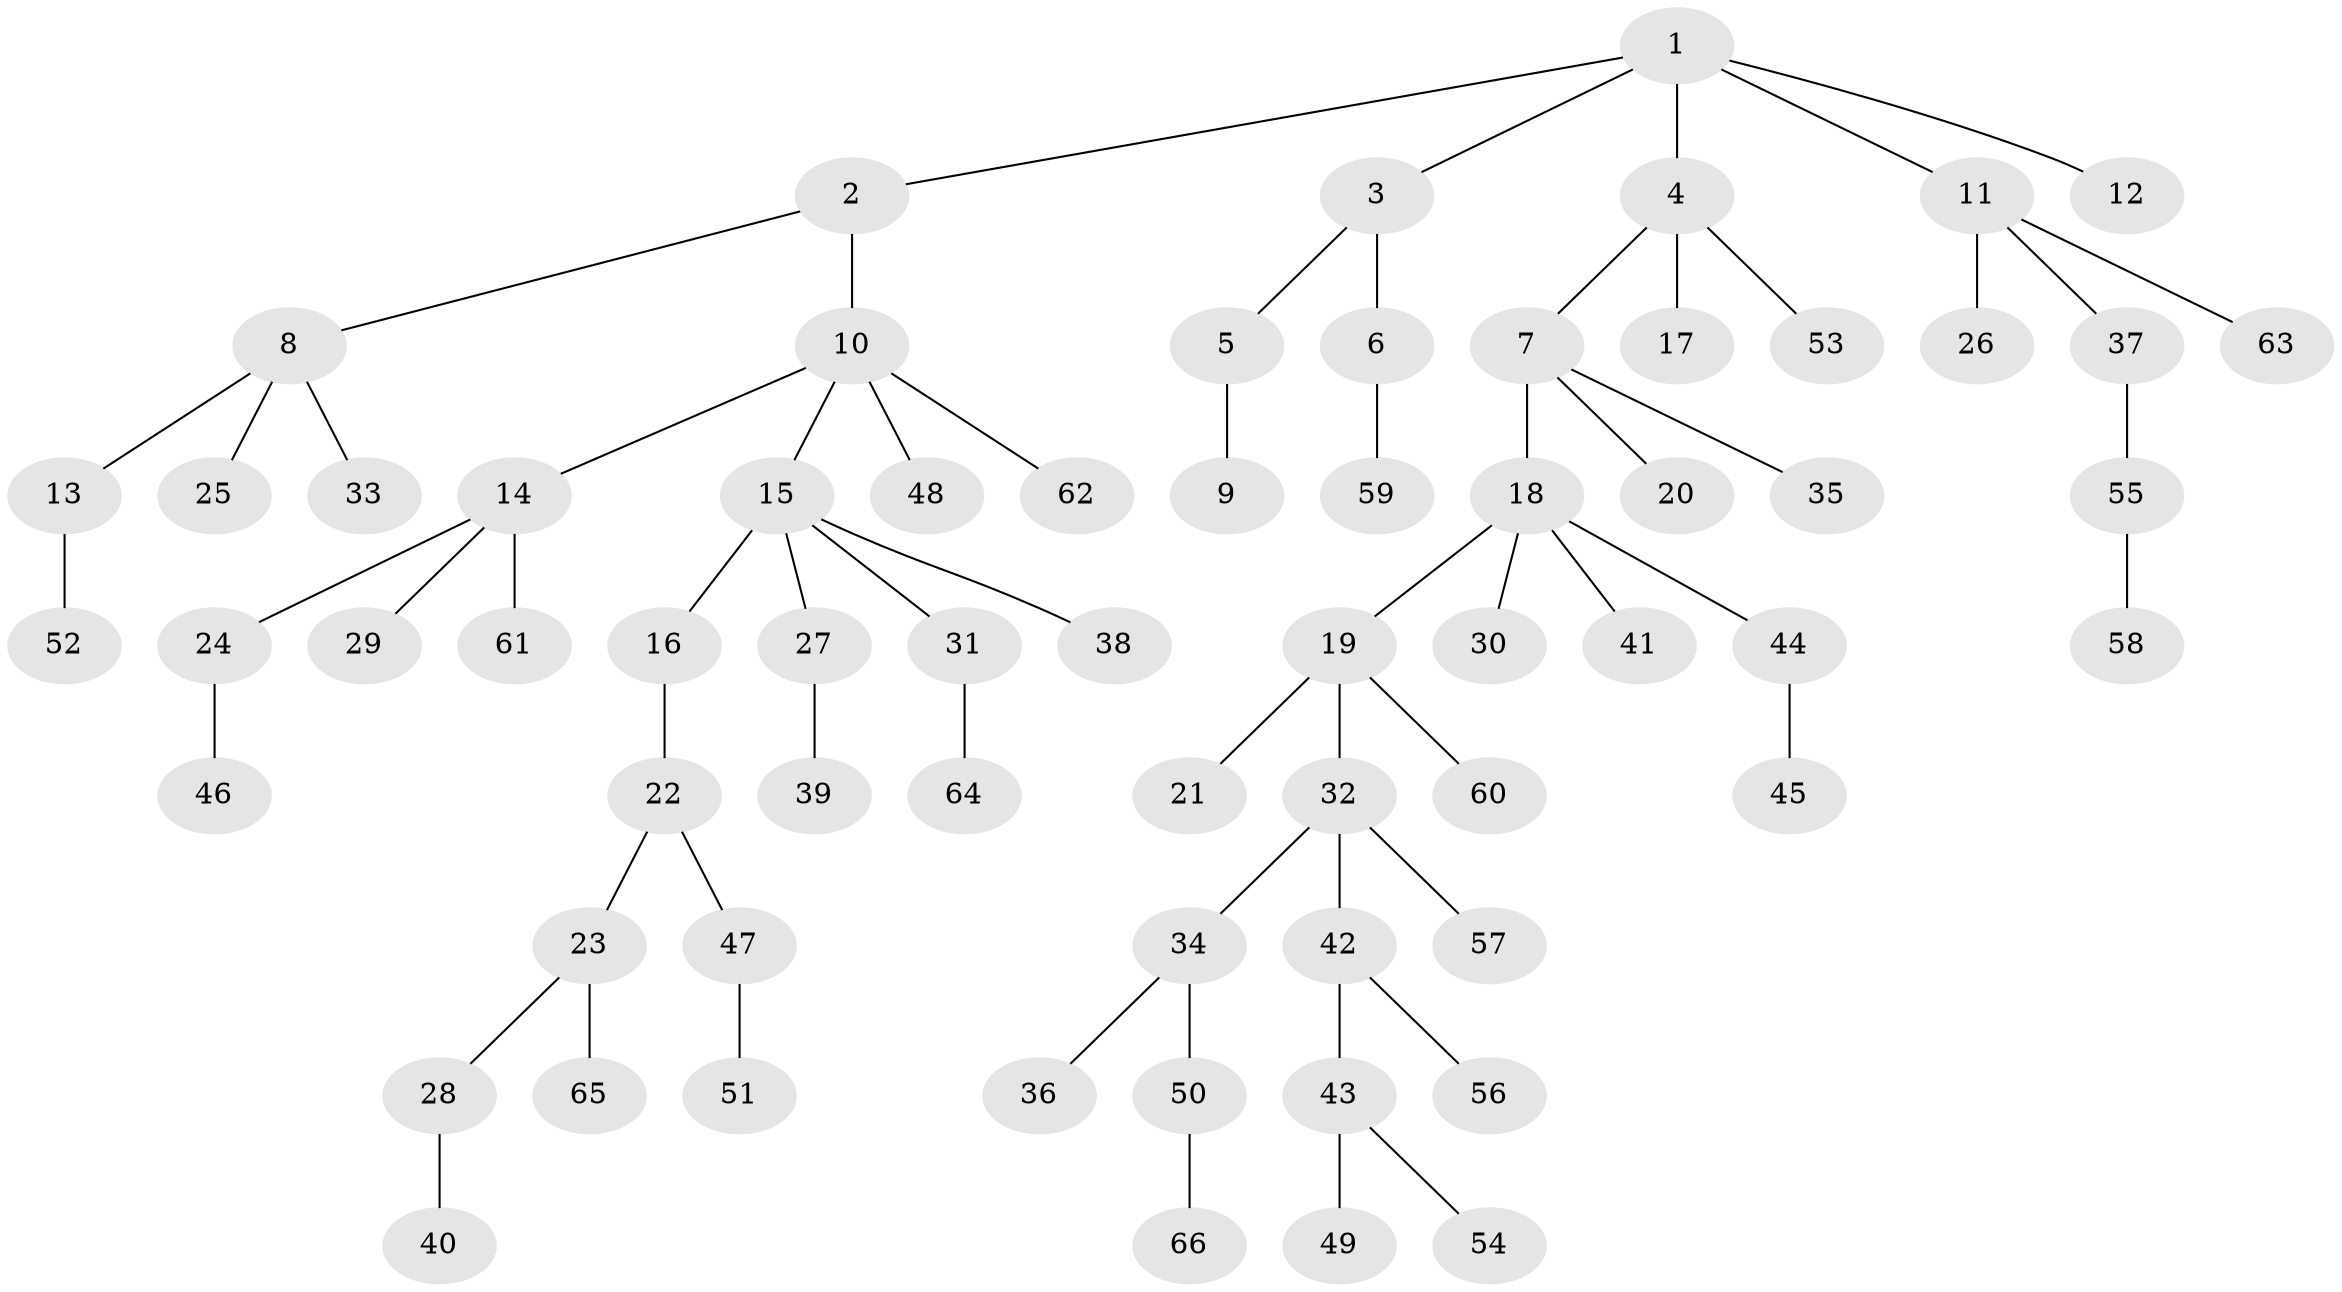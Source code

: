 // Generated by graph-tools (version 1.1) at 2025/36/03/09/25 02:36:51]
// undirected, 66 vertices, 65 edges
graph export_dot {
graph [start="1"]
  node [color=gray90,style=filled];
  1;
  2;
  3;
  4;
  5;
  6;
  7;
  8;
  9;
  10;
  11;
  12;
  13;
  14;
  15;
  16;
  17;
  18;
  19;
  20;
  21;
  22;
  23;
  24;
  25;
  26;
  27;
  28;
  29;
  30;
  31;
  32;
  33;
  34;
  35;
  36;
  37;
  38;
  39;
  40;
  41;
  42;
  43;
  44;
  45;
  46;
  47;
  48;
  49;
  50;
  51;
  52;
  53;
  54;
  55;
  56;
  57;
  58;
  59;
  60;
  61;
  62;
  63;
  64;
  65;
  66;
  1 -- 2;
  1 -- 3;
  1 -- 4;
  1 -- 11;
  1 -- 12;
  2 -- 8;
  2 -- 10;
  3 -- 5;
  3 -- 6;
  4 -- 7;
  4 -- 17;
  4 -- 53;
  5 -- 9;
  6 -- 59;
  7 -- 18;
  7 -- 20;
  7 -- 35;
  8 -- 13;
  8 -- 25;
  8 -- 33;
  10 -- 14;
  10 -- 15;
  10 -- 48;
  10 -- 62;
  11 -- 26;
  11 -- 37;
  11 -- 63;
  13 -- 52;
  14 -- 24;
  14 -- 29;
  14 -- 61;
  15 -- 16;
  15 -- 27;
  15 -- 31;
  15 -- 38;
  16 -- 22;
  18 -- 19;
  18 -- 30;
  18 -- 41;
  18 -- 44;
  19 -- 21;
  19 -- 32;
  19 -- 60;
  22 -- 23;
  22 -- 47;
  23 -- 28;
  23 -- 65;
  24 -- 46;
  27 -- 39;
  28 -- 40;
  31 -- 64;
  32 -- 34;
  32 -- 42;
  32 -- 57;
  34 -- 36;
  34 -- 50;
  37 -- 55;
  42 -- 43;
  42 -- 56;
  43 -- 49;
  43 -- 54;
  44 -- 45;
  47 -- 51;
  50 -- 66;
  55 -- 58;
}
